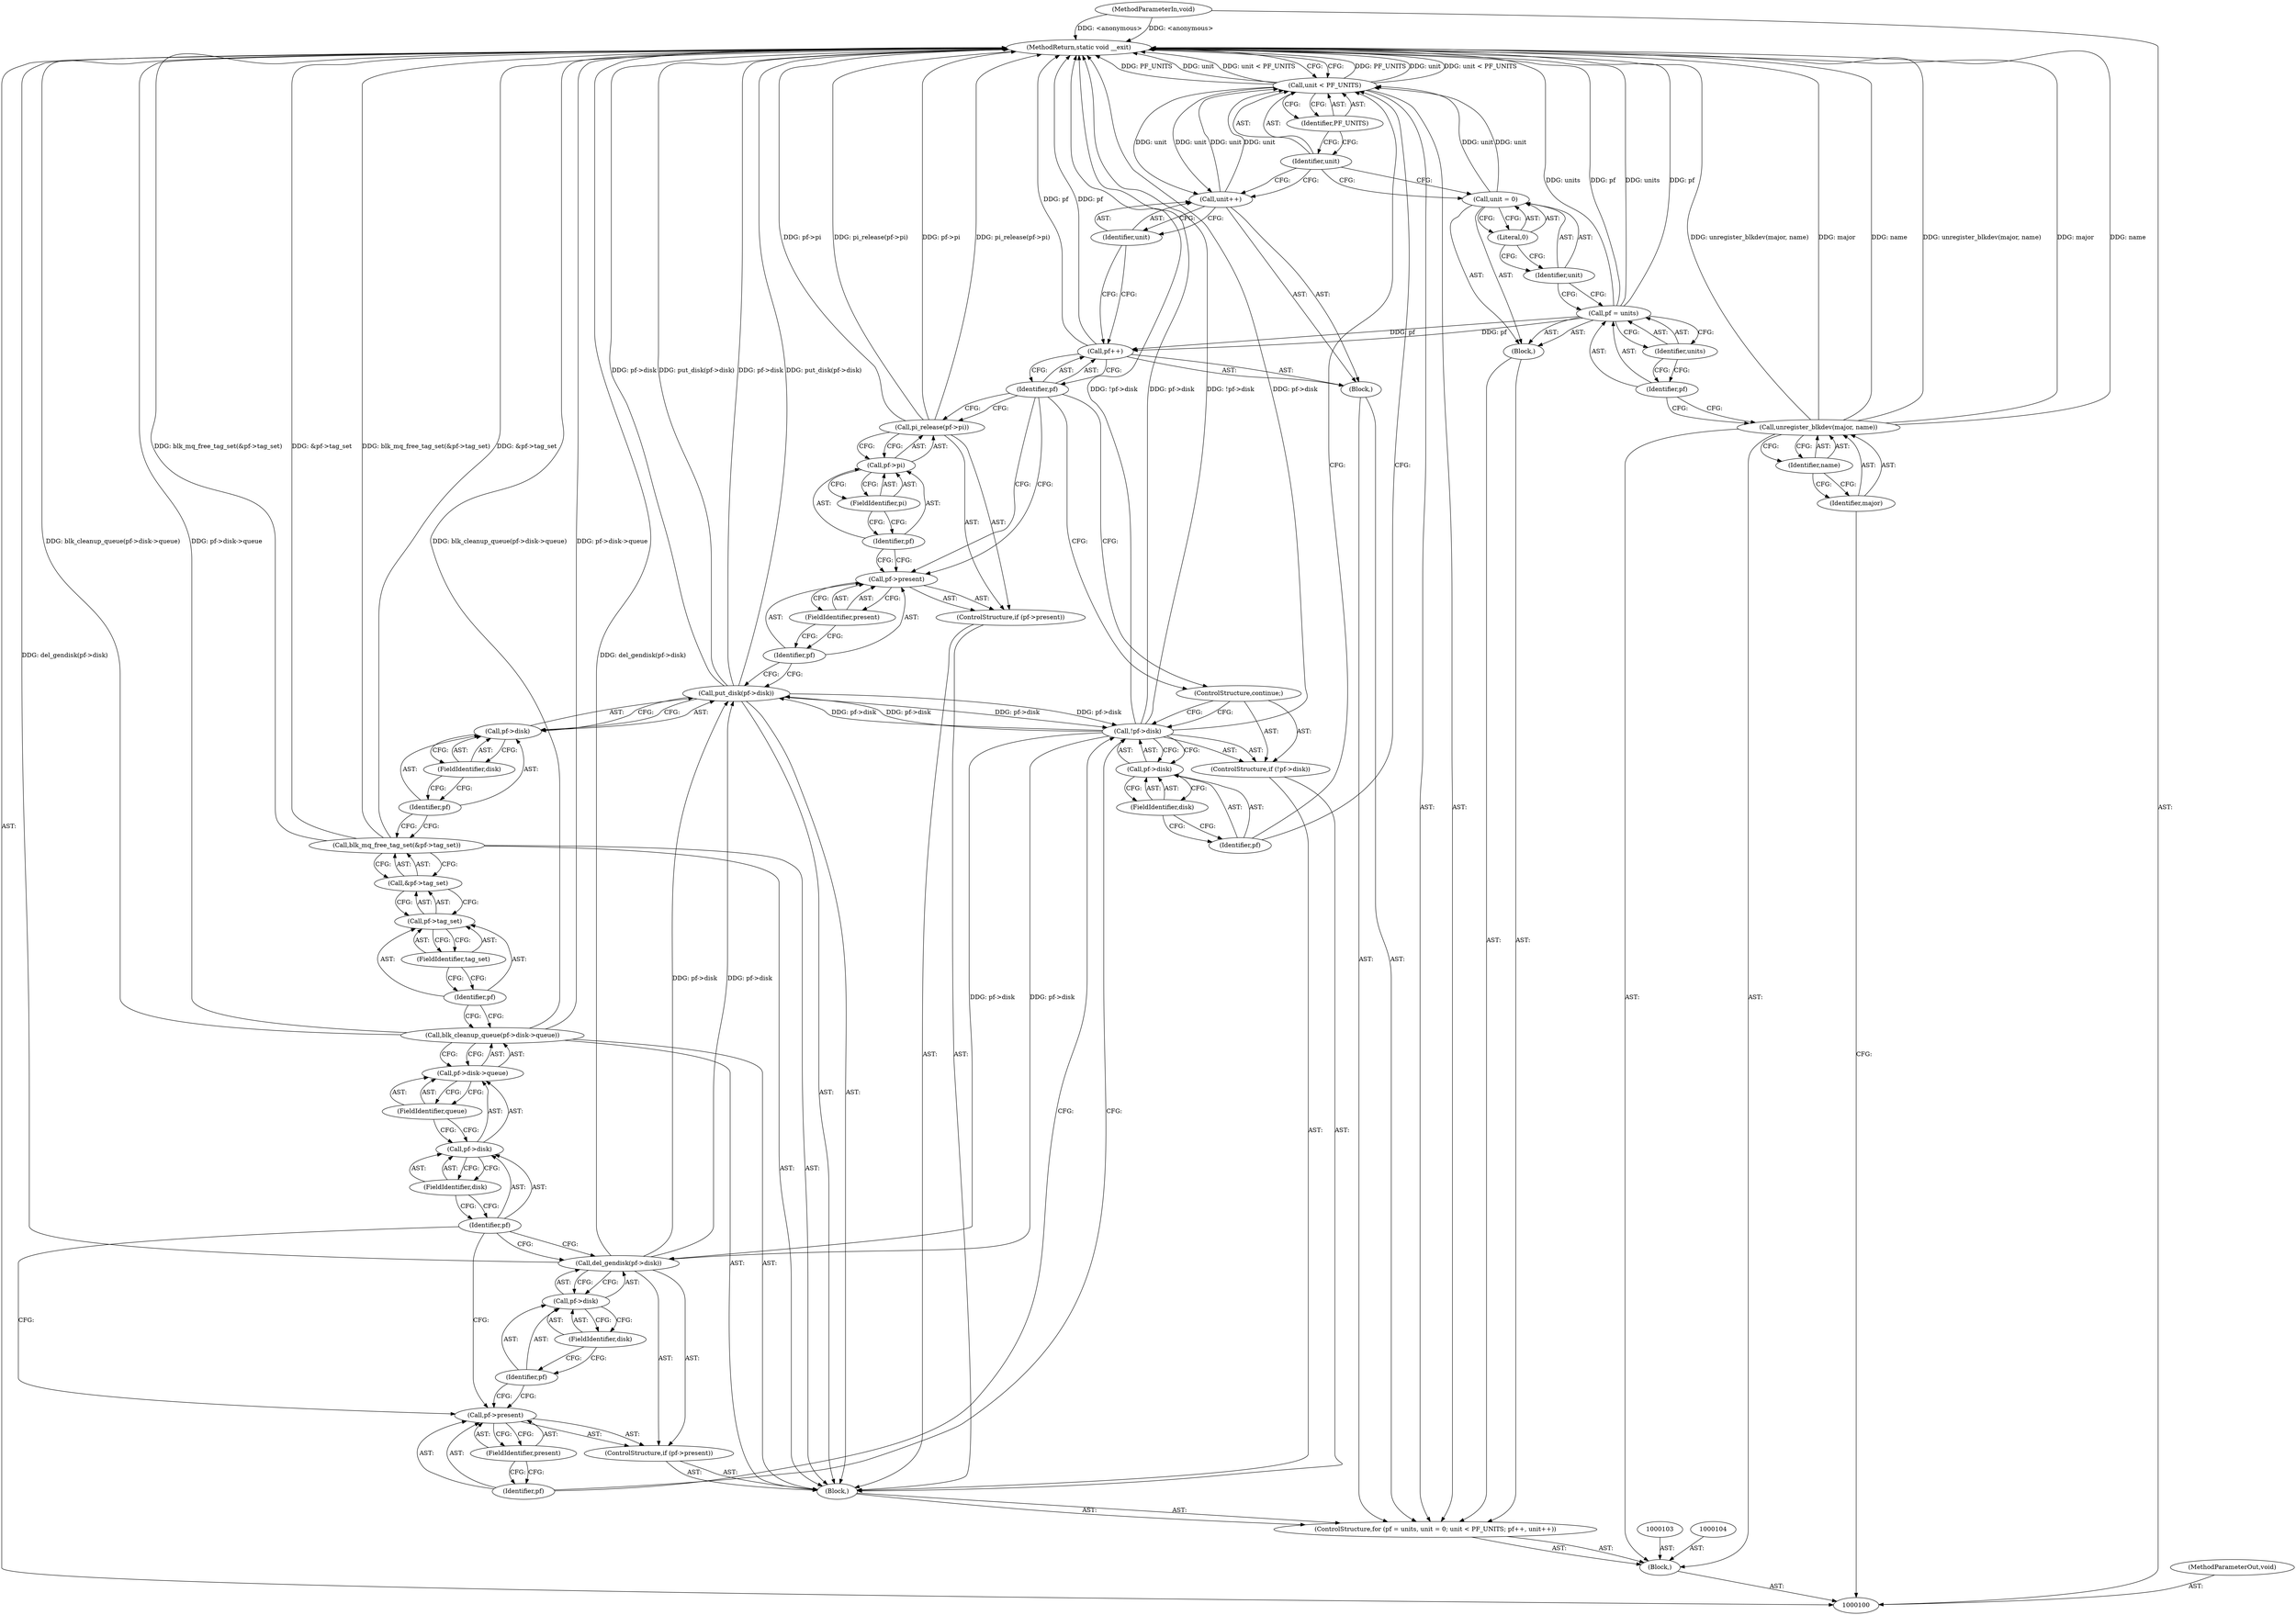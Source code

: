 digraph "0_linux_58ccd2d31e502c37e108b285bf3d343eb00c235b_0" {
"1000162" [label="(MethodReturn,static void __exit)"];
"1000101" [label="(MethodParameterIn,void)"];
"1000221" [label="(MethodParameterOut,void)"];
"1000134" [label="(FieldIdentifier,present)"];
"1000131" [label="(ControlStructure,if (pf->present))"];
"1000132" [label="(Call,pf->present)"];
"1000133" [label="(Identifier,pf)"];
"1000136" [label="(Call,pf->disk)"];
"1000137" [label="(Identifier,pf)"];
"1000138" [label="(FieldIdentifier,disk)"];
"1000135" [label="(Call,del_gendisk(pf->disk))"];
"1000139" [label="(Call,blk_cleanup_queue(pf->disk->queue))"];
"1000140" [label="(Call,pf->disk->queue)"];
"1000141" [label="(Call,pf->disk)"];
"1000142" [label="(Identifier,pf)"];
"1000143" [label="(FieldIdentifier,disk)"];
"1000144" [label="(FieldIdentifier,queue)"];
"1000145" [label="(Call,blk_mq_free_tag_set(&pf->tag_set))"];
"1000146" [label="(Call,&pf->tag_set)"];
"1000147" [label="(Call,pf->tag_set)"];
"1000148" [label="(Identifier,pf)"];
"1000149" [label="(FieldIdentifier,tag_set)"];
"1000151" [label="(Call,pf->disk)"];
"1000152" [label="(Identifier,pf)"];
"1000153" [label="(FieldIdentifier,disk)"];
"1000150" [label="(Call,put_disk(pf->disk))"];
"1000157" [label="(FieldIdentifier,present)"];
"1000154" [label="(ControlStructure,if (pf->present))"];
"1000155" [label="(Call,pf->present)"];
"1000156" [label="(Identifier,pf)"];
"1000159" [label="(Call,pf->pi)"];
"1000160" [label="(Identifier,pf)"];
"1000161" [label="(FieldIdentifier,pi)"];
"1000158" [label="(Call,pi_release(pf->pi))"];
"1000102" [label="(Block,)"];
"1000105" [label="(Call,unregister_blkdev(major, name))"];
"1000106" [label="(Identifier,major)"];
"1000107" [label="(Identifier,name)"];
"1000112" [label="(Identifier,units)"];
"1000113" [label="(Call,unit = 0)"];
"1000114" [label="(Identifier,unit)"];
"1000108" [label="(ControlStructure,for (pf = units, unit = 0; unit < PF_UNITS; pf++, unit++))"];
"1000115" [label="(Literal,0)"];
"1000116" [label="(Call,unit < PF_UNITS)"];
"1000117" [label="(Identifier,unit)"];
"1000118" [label="(Identifier,PF_UNITS)"];
"1000119" [label="(Block,)"];
"1000120" [label="(Call,pf++)"];
"1000121" [label="(Identifier,pf)"];
"1000122" [label="(Call,unit++)"];
"1000123" [label="(Identifier,unit)"];
"1000124" [label="(Block,)"];
"1000109" [label="(Block,)"];
"1000110" [label="(Call,pf = units)"];
"1000111" [label="(Identifier,pf)"];
"1000129" [label="(FieldIdentifier,disk)"];
"1000125" [label="(ControlStructure,if (!pf->disk))"];
"1000126" [label="(Call,!pf->disk)"];
"1000127" [label="(Call,pf->disk)"];
"1000128" [label="(Identifier,pf)"];
"1000130" [label="(ControlStructure,continue;)"];
"1000162" -> "1000100"  [label="AST: "];
"1000162" -> "1000116"  [label="CFG: "];
"1000126" -> "1000162"  [label="DDG: !pf->disk"];
"1000126" -> "1000162"  [label="DDG: pf->disk"];
"1000105" -> "1000162"  [label="DDG: unregister_blkdev(major, name)"];
"1000105" -> "1000162"  [label="DDG: major"];
"1000105" -> "1000162"  [label="DDG: name"];
"1000139" -> "1000162"  [label="DDG: blk_cleanup_queue(pf->disk->queue)"];
"1000139" -> "1000162"  [label="DDG: pf->disk->queue"];
"1000158" -> "1000162"  [label="DDG: pi_release(pf->pi)"];
"1000158" -> "1000162"  [label="DDG: pf->pi"];
"1000120" -> "1000162"  [label="DDG: pf"];
"1000116" -> "1000162"  [label="DDG: PF_UNITS"];
"1000116" -> "1000162"  [label="DDG: unit"];
"1000116" -> "1000162"  [label="DDG: unit < PF_UNITS"];
"1000110" -> "1000162"  [label="DDG: units"];
"1000110" -> "1000162"  [label="DDG: pf"];
"1000150" -> "1000162"  [label="DDG: put_disk(pf->disk)"];
"1000150" -> "1000162"  [label="DDG: pf->disk"];
"1000145" -> "1000162"  [label="DDG: &pf->tag_set"];
"1000145" -> "1000162"  [label="DDG: blk_mq_free_tag_set(&pf->tag_set)"];
"1000135" -> "1000162"  [label="DDG: del_gendisk(pf->disk)"];
"1000101" -> "1000162"  [label="DDG: <anonymous>"];
"1000101" -> "1000100"  [label="AST: "];
"1000101" -> "1000162"  [label="DDG: <anonymous>"];
"1000221" -> "1000100"  [label="AST: "];
"1000134" -> "1000132"  [label="AST: "];
"1000134" -> "1000133"  [label="CFG: "];
"1000132" -> "1000134"  [label="CFG: "];
"1000131" -> "1000124"  [label="AST: "];
"1000132" -> "1000131"  [label="AST: "];
"1000135" -> "1000131"  [label="AST: "];
"1000132" -> "1000131"  [label="AST: "];
"1000132" -> "1000134"  [label="CFG: "];
"1000133" -> "1000132"  [label="AST: "];
"1000134" -> "1000132"  [label="AST: "];
"1000137" -> "1000132"  [label="CFG: "];
"1000142" -> "1000132"  [label="CFG: "];
"1000133" -> "1000132"  [label="AST: "];
"1000133" -> "1000126"  [label="CFG: "];
"1000134" -> "1000133"  [label="CFG: "];
"1000136" -> "1000135"  [label="AST: "];
"1000136" -> "1000138"  [label="CFG: "];
"1000137" -> "1000136"  [label="AST: "];
"1000138" -> "1000136"  [label="AST: "];
"1000135" -> "1000136"  [label="CFG: "];
"1000137" -> "1000136"  [label="AST: "];
"1000137" -> "1000132"  [label="CFG: "];
"1000138" -> "1000137"  [label="CFG: "];
"1000138" -> "1000136"  [label="AST: "];
"1000138" -> "1000137"  [label="CFG: "];
"1000136" -> "1000138"  [label="CFG: "];
"1000135" -> "1000131"  [label="AST: "];
"1000135" -> "1000136"  [label="CFG: "];
"1000136" -> "1000135"  [label="AST: "];
"1000142" -> "1000135"  [label="CFG: "];
"1000135" -> "1000162"  [label="DDG: del_gendisk(pf->disk)"];
"1000126" -> "1000135"  [label="DDG: pf->disk"];
"1000135" -> "1000150"  [label="DDG: pf->disk"];
"1000139" -> "1000124"  [label="AST: "];
"1000139" -> "1000140"  [label="CFG: "];
"1000140" -> "1000139"  [label="AST: "];
"1000148" -> "1000139"  [label="CFG: "];
"1000139" -> "1000162"  [label="DDG: blk_cleanup_queue(pf->disk->queue)"];
"1000139" -> "1000162"  [label="DDG: pf->disk->queue"];
"1000140" -> "1000139"  [label="AST: "];
"1000140" -> "1000144"  [label="CFG: "];
"1000141" -> "1000140"  [label="AST: "];
"1000144" -> "1000140"  [label="AST: "];
"1000139" -> "1000140"  [label="CFG: "];
"1000141" -> "1000140"  [label="AST: "];
"1000141" -> "1000143"  [label="CFG: "];
"1000142" -> "1000141"  [label="AST: "];
"1000143" -> "1000141"  [label="AST: "];
"1000144" -> "1000141"  [label="CFG: "];
"1000142" -> "1000141"  [label="AST: "];
"1000142" -> "1000135"  [label="CFG: "];
"1000142" -> "1000132"  [label="CFG: "];
"1000143" -> "1000142"  [label="CFG: "];
"1000143" -> "1000141"  [label="AST: "];
"1000143" -> "1000142"  [label="CFG: "];
"1000141" -> "1000143"  [label="CFG: "];
"1000144" -> "1000140"  [label="AST: "];
"1000144" -> "1000141"  [label="CFG: "];
"1000140" -> "1000144"  [label="CFG: "];
"1000145" -> "1000124"  [label="AST: "];
"1000145" -> "1000146"  [label="CFG: "];
"1000146" -> "1000145"  [label="AST: "];
"1000152" -> "1000145"  [label="CFG: "];
"1000145" -> "1000162"  [label="DDG: &pf->tag_set"];
"1000145" -> "1000162"  [label="DDG: blk_mq_free_tag_set(&pf->tag_set)"];
"1000146" -> "1000145"  [label="AST: "];
"1000146" -> "1000147"  [label="CFG: "];
"1000147" -> "1000146"  [label="AST: "];
"1000145" -> "1000146"  [label="CFG: "];
"1000147" -> "1000146"  [label="AST: "];
"1000147" -> "1000149"  [label="CFG: "];
"1000148" -> "1000147"  [label="AST: "];
"1000149" -> "1000147"  [label="AST: "];
"1000146" -> "1000147"  [label="CFG: "];
"1000148" -> "1000147"  [label="AST: "];
"1000148" -> "1000139"  [label="CFG: "];
"1000149" -> "1000148"  [label="CFG: "];
"1000149" -> "1000147"  [label="AST: "];
"1000149" -> "1000148"  [label="CFG: "];
"1000147" -> "1000149"  [label="CFG: "];
"1000151" -> "1000150"  [label="AST: "];
"1000151" -> "1000153"  [label="CFG: "];
"1000152" -> "1000151"  [label="AST: "];
"1000153" -> "1000151"  [label="AST: "];
"1000150" -> "1000151"  [label="CFG: "];
"1000152" -> "1000151"  [label="AST: "];
"1000152" -> "1000145"  [label="CFG: "];
"1000153" -> "1000152"  [label="CFG: "];
"1000153" -> "1000151"  [label="AST: "];
"1000153" -> "1000152"  [label="CFG: "];
"1000151" -> "1000153"  [label="CFG: "];
"1000150" -> "1000124"  [label="AST: "];
"1000150" -> "1000151"  [label="CFG: "];
"1000151" -> "1000150"  [label="AST: "];
"1000156" -> "1000150"  [label="CFG: "];
"1000150" -> "1000162"  [label="DDG: put_disk(pf->disk)"];
"1000150" -> "1000162"  [label="DDG: pf->disk"];
"1000150" -> "1000126"  [label="DDG: pf->disk"];
"1000126" -> "1000150"  [label="DDG: pf->disk"];
"1000135" -> "1000150"  [label="DDG: pf->disk"];
"1000157" -> "1000155"  [label="AST: "];
"1000157" -> "1000156"  [label="CFG: "];
"1000155" -> "1000157"  [label="CFG: "];
"1000154" -> "1000124"  [label="AST: "];
"1000155" -> "1000154"  [label="AST: "];
"1000158" -> "1000154"  [label="AST: "];
"1000155" -> "1000154"  [label="AST: "];
"1000155" -> "1000157"  [label="CFG: "];
"1000156" -> "1000155"  [label="AST: "];
"1000157" -> "1000155"  [label="AST: "];
"1000160" -> "1000155"  [label="CFG: "];
"1000121" -> "1000155"  [label="CFG: "];
"1000156" -> "1000155"  [label="AST: "];
"1000156" -> "1000150"  [label="CFG: "];
"1000157" -> "1000156"  [label="CFG: "];
"1000159" -> "1000158"  [label="AST: "];
"1000159" -> "1000161"  [label="CFG: "];
"1000160" -> "1000159"  [label="AST: "];
"1000161" -> "1000159"  [label="AST: "];
"1000158" -> "1000159"  [label="CFG: "];
"1000160" -> "1000159"  [label="AST: "];
"1000160" -> "1000155"  [label="CFG: "];
"1000161" -> "1000160"  [label="CFG: "];
"1000161" -> "1000159"  [label="AST: "];
"1000161" -> "1000160"  [label="CFG: "];
"1000159" -> "1000161"  [label="CFG: "];
"1000158" -> "1000154"  [label="AST: "];
"1000158" -> "1000159"  [label="CFG: "];
"1000159" -> "1000158"  [label="AST: "];
"1000121" -> "1000158"  [label="CFG: "];
"1000158" -> "1000162"  [label="DDG: pi_release(pf->pi)"];
"1000158" -> "1000162"  [label="DDG: pf->pi"];
"1000102" -> "1000100"  [label="AST: "];
"1000103" -> "1000102"  [label="AST: "];
"1000104" -> "1000102"  [label="AST: "];
"1000105" -> "1000102"  [label="AST: "];
"1000108" -> "1000102"  [label="AST: "];
"1000105" -> "1000102"  [label="AST: "];
"1000105" -> "1000107"  [label="CFG: "];
"1000106" -> "1000105"  [label="AST: "];
"1000107" -> "1000105"  [label="AST: "];
"1000111" -> "1000105"  [label="CFG: "];
"1000105" -> "1000162"  [label="DDG: unregister_blkdev(major, name)"];
"1000105" -> "1000162"  [label="DDG: major"];
"1000105" -> "1000162"  [label="DDG: name"];
"1000106" -> "1000105"  [label="AST: "];
"1000106" -> "1000100"  [label="CFG: "];
"1000107" -> "1000106"  [label="CFG: "];
"1000107" -> "1000105"  [label="AST: "];
"1000107" -> "1000106"  [label="CFG: "];
"1000105" -> "1000107"  [label="CFG: "];
"1000112" -> "1000110"  [label="AST: "];
"1000112" -> "1000111"  [label="CFG: "];
"1000110" -> "1000112"  [label="CFG: "];
"1000113" -> "1000109"  [label="AST: "];
"1000113" -> "1000115"  [label="CFG: "];
"1000114" -> "1000113"  [label="AST: "];
"1000115" -> "1000113"  [label="AST: "];
"1000117" -> "1000113"  [label="CFG: "];
"1000113" -> "1000116"  [label="DDG: unit"];
"1000114" -> "1000113"  [label="AST: "];
"1000114" -> "1000110"  [label="CFG: "];
"1000115" -> "1000114"  [label="CFG: "];
"1000108" -> "1000102"  [label="AST: "];
"1000109" -> "1000108"  [label="AST: "];
"1000116" -> "1000108"  [label="AST: "];
"1000119" -> "1000108"  [label="AST: "];
"1000124" -> "1000108"  [label="AST: "];
"1000115" -> "1000113"  [label="AST: "];
"1000115" -> "1000114"  [label="CFG: "];
"1000113" -> "1000115"  [label="CFG: "];
"1000116" -> "1000108"  [label="AST: "];
"1000116" -> "1000118"  [label="CFG: "];
"1000117" -> "1000116"  [label="AST: "];
"1000118" -> "1000116"  [label="AST: "];
"1000128" -> "1000116"  [label="CFG: "];
"1000162" -> "1000116"  [label="CFG: "];
"1000116" -> "1000162"  [label="DDG: PF_UNITS"];
"1000116" -> "1000162"  [label="DDG: unit"];
"1000116" -> "1000162"  [label="DDG: unit < PF_UNITS"];
"1000113" -> "1000116"  [label="DDG: unit"];
"1000122" -> "1000116"  [label="DDG: unit"];
"1000116" -> "1000122"  [label="DDG: unit"];
"1000117" -> "1000116"  [label="AST: "];
"1000117" -> "1000113"  [label="CFG: "];
"1000117" -> "1000122"  [label="CFG: "];
"1000118" -> "1000117"  [label="CFG: "];
"1000118" -> "1000116"  [label="AST: "];
"1000118" -> "1000117"  [label="CFG: "];
"1000116" -> "1000118"  [label="CFG: "];
"1000119" -> "1000108"  [label="AST: "];
"1000120" -> "1000119"  [label="AST: "];
"1000122" -> "1000119"  [label="AST: "];
"1000120" -> "1000119"  [label="AST: "];
"1000120" -> "1000121"  [label="CFG: "];
"1000121" -> "1000120"  [label="AST: "];
"1000123" -> "1000120"  [label="CFG: "];
"1000120" -> "1000162"  [label="DDG: pf"];
"1000110" -> "1000120"  [label="DDG: pf"];
"1000121" -> "1000120"  [label="AST: "];
"1000121" -> "1000130"  [label="CFG: "];
"1000121" -> "1000158"  [label="CFG: "];
"1000121" -> "1000155"  [label="CFG: "];
"1000120" -> "1000121"  [label="CFG: "];
"1000122" -> "1000119"  [label="AST: "];
"1000122" -> "1000123"  [label="CFG: "];
"1000123" -> "1000122"  [label="AST: "];
"1000117" -> "1000122"  [label="CFG: "];
"1000122" -> "1000116"  [label="DDG: unit"];
"1000116" -> "1000122"  [label="DDG: unit"];
"1000123" -> "1000122"  [label="AST: "];
"1000123" -> "1000120"  [label="CFG: "];
"1000122" -> "1000123"  [label="CFG: "];
"1000124" -> "1000108"  [label="AST: "];
"1000125" -> "1000124"  [label="AST: "];
"1000131" -> "1000124"  [label="AST: "];
"1000139" -> "1000124"  [label="AST: "];
"1000145" -> "1000124"  [label="AST: "];
"1000150" -> "1000124"  [label="AST: "];
"1000154" -> "1000124"  [label="AST: "];
"1000109" -> "1000108"  [label="AST: "];
"1000110" -> "1000109"  [label="AST: "];
"1000113" -> "1000109"  [label="AST: "];
"1000110" -> "1000109"  [label="AST: "];
"1000110" -> "1000112"  [label="CFG: "];
"1000111" -> "1000110"  [label="AST: "];
"1000112" -> "1000110"  [label="AST: "];
"1000114" -> "1000110"  [label="CFG: "];
"1000110" -> "1000162"  [label="DDG: units"];
"1000110" -> "1000162"  [label="DDG: pf"];
"1000110" -> "1000120"  [label="DDG: pf"];
"1000111" -> "1000110"  [label="AST: "];
"1000111" -> "1000105"  [label="CFG: "];
"1000112" -> "1000111"  [label="CFG: "];
"1000129" -> "1000127"  [label="AST: "];
"1000129" -> "1000128"  [label="CFG: "];
"1000127" -> "1000129"  [label="CFG: "];
"1000125" -> "1000124"  [label="AST: "];
"1000126" -> "1000125"  [label="AST: "];
"1000130" -> "1000125"  [label="AST: "];
"1000126" -> "1000125"  [label="AST: "];
"1000126" -> "1000127"  [label="CFG: "];
"1000127" -> "1000126"  [label="AST: "];
"1000130" -> "1000126"  [label="CFG: "];
"1000133" -> "1000126"  [label="CFG: "];
"1000126" -> "1000162"  [label="DDG: !pf->disk"];
"1000126" -> "1000162"  [label="DDG: pf->disk"];
"1000150" -> "1000126"  [label="DDG: pf->disk"];
"1000126" -> "1000135"  [label="DDG: pf->disk"];
"1000126" -> "1000150"  [label="DDG: pf->disk"];
"1000127" -> "1000126"  [label="AST: "];
"1000127" -> "1000129"  [label="CFG: "];
"1000128" -> "1000127"  [label="AST: "];
"1000129" -> "1000127"  [label="AST: "];
"1000126" -> "1000127"  [label="CFG: "];
"1000128" -> "1000127"  [label="AST: "];
"1000128" -> "1000116"  [label="CFG: "];
"1000129" -> "1000128"  [label="CFG: "];
"1000130" -> "1000125"  [label="AST: "];
"1000130" -> "1000126"  [label="CFG: "];
"1000121" -> "1000130"  [label="CFG: "];
}

